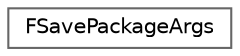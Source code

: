 digraph "Graphical Class Hierarchy"
{
 // INTERACTIVE_SVG=YES
 // LATEX_PDF_SIZE
  bgcolor="transparent";
  edge [fontname=Helvetica,fontsize=10,labelfontname=Helvetica,labelfontsize=10];
  node [fontname=Helvetica,fontsize=10,shape=box,height=0.2,width=0.4];
  rankdir="LR";
  Node0 [id="Node000000",label="FSavePackageArgs",height=0.2,width=0.4,color="grey40", fillcolor="white", style="filled",URL="$d0/ddd/structFSavePackageArgs.html",tooltip="Struct to encapsulate UPackage::Save arguments."];
}
